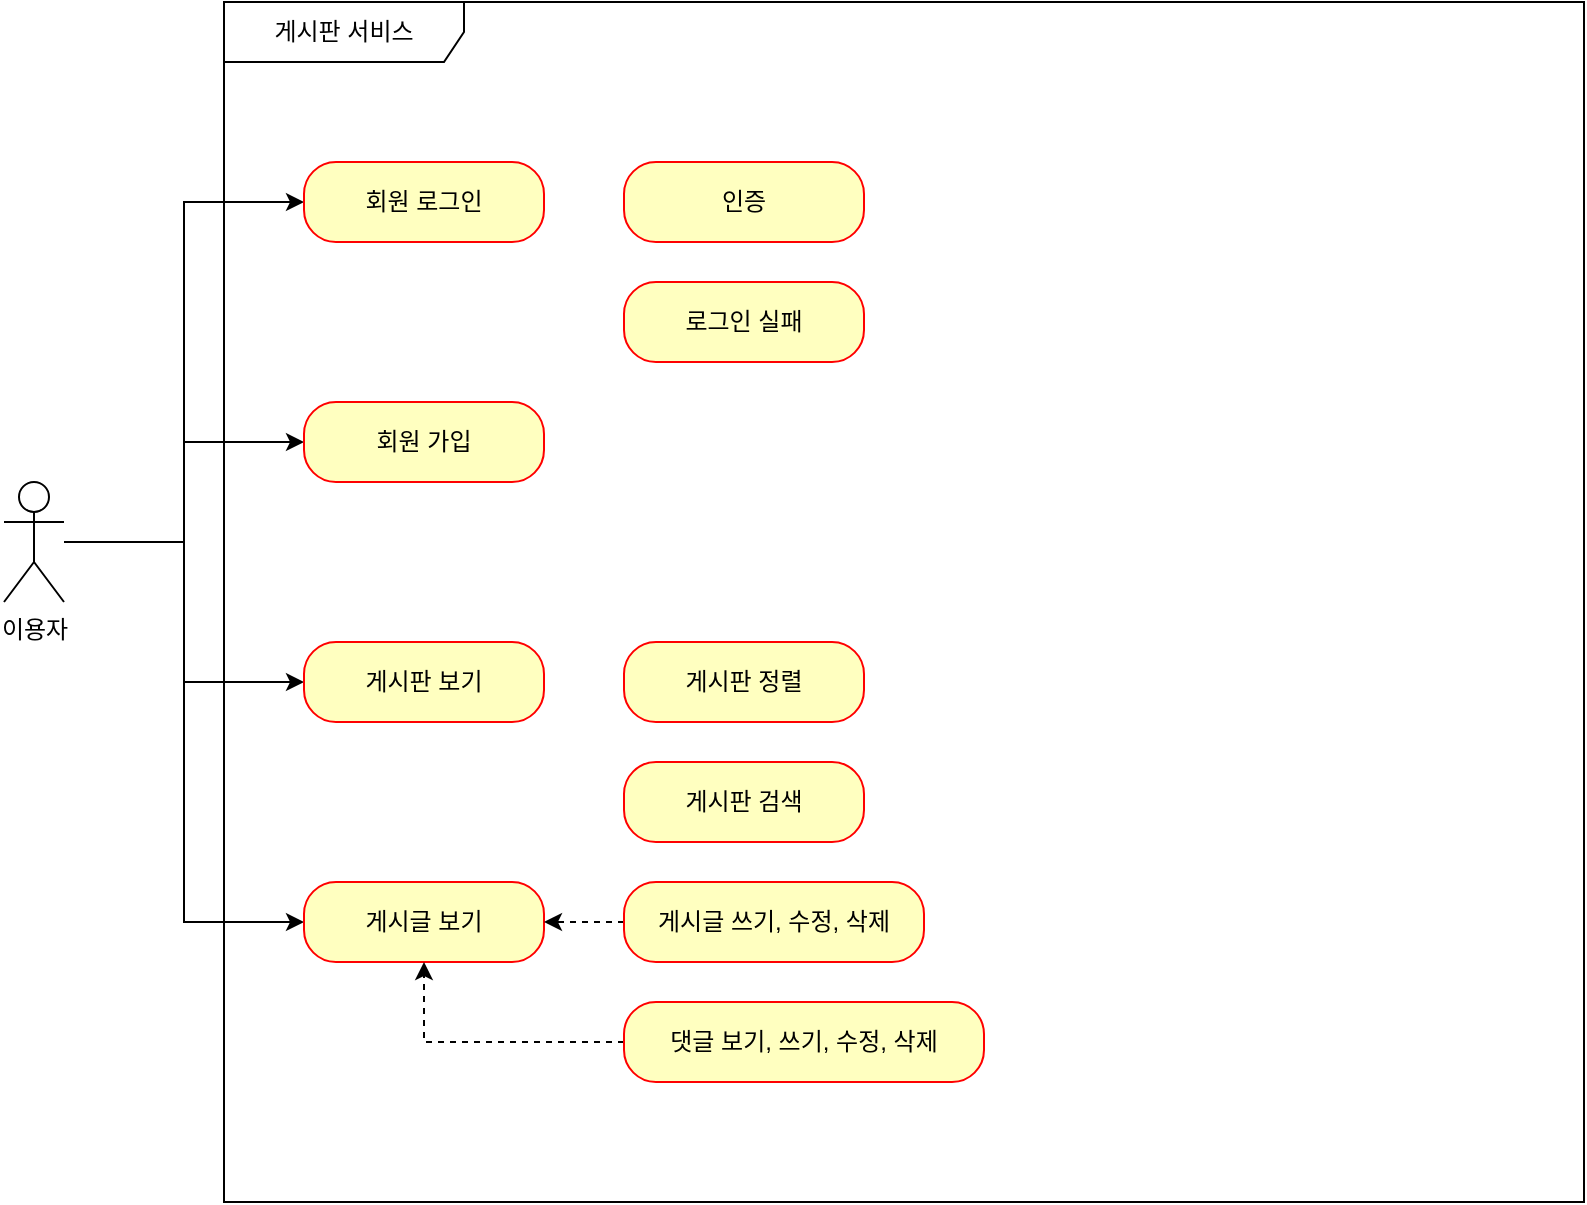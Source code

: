 <mxfile version="20.1.1" type="github">
  <diagram id="nnNe8do5YAMPwrSOEVZp" name="Page-1">
    <mxGraphModel dx="1426" dy="716" grid="1" gridSize="10" guides="1" tooltips="1" connect="1" arrows="1" fold="1" page="1" pageScale="1" pageWidth="827" pageHeight="1169" math="0" shadow="0">
      <root>
        <mxCell id="0" />
        <mxCell id="1" parent="0" />
        <mxCell id="48t77WIMdNgl55i-XKHx-15" style="edgeStyle=orthogonalEdgeStyle;rounded=0;orthogonalLoop=1;jettySize=auto;html=1;entryX=0;entryY=0.5;entryDx=0;entryDy=0;" edge="1" parent="1" source="48t77WIMdNgl55i-XKHx-1" target="48t77WIMdNgl55i-XKHx-7">
          <mxGeometry relative="1" as="geometry">
            <Array as="points">
              <mxPoint x="100" y="350" />
              <mxPoint x="100" y="180" />
            </Array>
          </mxGeometry>
        </mxCell>
        <mxCell id="48t77WIMdNgl55i-XKHx-16" style="edgeStyle=orthogonalEdgeStyle;rounded=0;orthogonalLoop=1;jettySize=auto;html=1;entryX=0;entryY=0.5;entryDx=0;entryDy=0;" edge="1" parent="1" source="48t77WIMdNgl55i-XKHx-1" target="48t77WIMdNgl55i-XKHx-3">
          <mxGeometry relative="1" as="geometry" />
        </mxCell>
        <mxCell id="48t77WIMdNgl55i-XKHx-17" style="edgeStyle=orthogonalEdgeStyle;rounded=0;orthogonalLoop=1;jettySize=auto;html=1;entryX=0;entryY=0.5;entryDx=0;entryDy=0;" edge="1" parent="1" source="48t77WIMdNgl55i-XKHx-1" target="48t77WIMdNgl55i-XKHx-5">
          <mxGeometry relative="1" as="geometry" />
        </mxCell>
        <mxCell id="48t77WIMdNgl55i-XKHx-18" style="edgeStyle=orthogonalEdgeStyle;rounded=0;orthogonalLoop=1;jettySize=auto;html=1;entryX=0;entryY=0.5;entryDx=0;entryDy=0;" edge="1" parent="1" source="48t77WIMdNgl55i-XKHx-1" target="48t77WIMdNgl55i-XKHx-6">
          <mxGeometry relative="1" as="geometry" />
        </mxCell>
        <mxCell id="48t77WIMdNgl55i-XKHx-1" value="이용자" style="shape=umlActor;verticalLabelPosition=bottom;verticalAlign=top;html=1;outlineConnect=0;" vertex="1" parent="1">
          <mxGeometry x="10" y="320" width="30" height="60" as="geometry" />
        </mxCell>
        <mxCell id="48t77WIMdNgl55i-XKHx-2" value="게시판 서비스" style="shape=umlFrame;whiteSpace=wrap;html=1;width=120;height=30;" vertex="1" parent="1">
          <mxGeometry x="120" y="80" width="680" height="600" as="geometry" />
        </mxCell>
        <mxCell id="48t77WIMdNgl55i-XKHx-3" value="회원 가입" style="rounded=1;whiteSpace=wrap;html=1;arcSize=40;fontColor=#000000;fillColor=#ffffc0;strokeColor=#ff0000;" vertex="1" parent="1">
          <mxGeometry x="160" y="280" width="120" height="40" as="geometry" />
        </mxCell>
        <mxCell id="48t77WIMdNgl55i-XKHx-5" value="게시판 보기" style="rounded=1;whiteSpace=wrap;html=1;arcSize=40;fontColor=#000000;fillColor=#ffffc0;strokeColor=#ff0000;" vertex="1" parent="1">
          <mxGeometry x="160" y="400" width="120" height="40" as="geometry" />
        </mxCell>
        <mxCell id="48t77WIMdNgl55i-XKHx-6" value="게시글 보기" style="rounded=1;whiteSpace=wrap;html=1;arcSize=40;fontColor=#000000;fillColor=#ffffc0;strokeColor=#ff0000;" vertex="1" parent="1">
          <mxGeometry x="160" y="520" width="120" height="40" as="geometry" />
        </mxCell>
        <mxCell id="48t77WIMdNgl55i-XKHx-7" value="회원 로그인" style="rounded=1;whiteSpace=wrap;html=1;arcSize=40;fontColor=#000000;fillColor=#ffffc0;strokeColor=#ff0000;" vertex="1" parent="1">
          <mxGeometry x="160" y="160" width="120" height="40" as="geometry" />
        </mxCell>
        <mxCell id="48t77WIMdNgl55i-XKHx-8" value="인증" style="rounded=1;whiteSpace=wrap;html=1;arcSize=40;fontColor=#000000;fillColor=#ffffc0;strokeColor=#ff0000;" vertex="1" parent="1">
          <mxGeometry x="320" y="160" width="120" height="40" as="geometry" />
        </mxCell>
        <mxCell id="48t77WIMdNgl55i-XKHx-9" value="로그인 실패" style="rounded=1;whiteSpace=wrap;html=1;arcSize=40;fontColor=#000000;fillColor=#ffffc0;strokeColor=#ff0000;" vertex="1" parent="1">
          <mxGeometry x="320" y="220" width="120" height="40" as="geometry" />
        </mxCell>
        <mxCell id="48t77WIMdNgl55i-XKHx-10" value="게시판 정렬" style="rounded=1;whiteSpace=wrap;html=1;arcSize=40;fontColor=#000000;fillColor=#ffffc0;strokeColor=#ff0000;" vertex="1" parent="1">
          <mxGeometry x="320" y="400" width="120" height="40" as="geometry" />
        </mxCell>
        <mxCell id="48t77WIMdNgl55i-XKHx-11" value="게시판 검색" style="rounded=1;whiteSpace=wrap;html=1;arcSize=40;fontColor=#000000;fillColor=#ffffc0;strokeColor=#ff0000;" vertex="1" parent="1">
          <mxGeometry x="320" y="460" width="120" height="40" as="geometry" />
        </mxCell>
        <mxCell id="48t77WIMdNgl55i-XKHx-19" style="edgeStyle=orthogonalEdgeStyle;rounded=0;orthogonalLoop=1;jettySize=auto;html=1;dashed=1;" edge="1" parent="1" source="48t77WIMdNgl55i-XKHx-12" target="48t77WIMdNgl55i-XKHx-6">
          <mxGeometry relative="1" as="geometry" />
        </mxCell>
        <mxCell id="48t77WIMdNgl55i-XKHx-12" value="게시글 쓰기, 수정, 삭제" style="rounded=1;whiteSpace=wrap;html=1;arcSize=40;fontColor=#000000;fillColor=#ffffc0;strokeColor=#ff0000;" vertex="1" parent="1">
          <mxGeometry x="320" y="520" width="150" height="40" as="geometry" />
        </mxCell>
        <mxCell id="48t77WIMdNgl55i-XKHx-21" style="edgeStyle=orthogonalEdgeStyle;rounded=0;orthogonalLoop=1;jettySize=auto;html=1;dashed=1;" edge="1" parent="1" source="48t77WIMdNgl55i-XKHx-13" target="48t77WIMdNgl55i-XKHx-6">
          <mxGeometry relative="1" as="geometry" />
        </mxCell>
        <mxCell id="48t77WIMdNgl55i-XKHx-13" value="댓글 보기, 쓰기, 수정, 삭제" style="rounded=1;whiteSpace=wrap;html=1;arcSize=40;fontColor=#000000;fillColor=#ffffc0;strokeColor=#ff0000;" vertex="1" parent="1">
          <mxGeometry x="320" y="580" width="180" height="40" as="geometry" />
        </mxCell>
      </root>
    </mxGraphModel>
  </diagram>
</mxfile>
